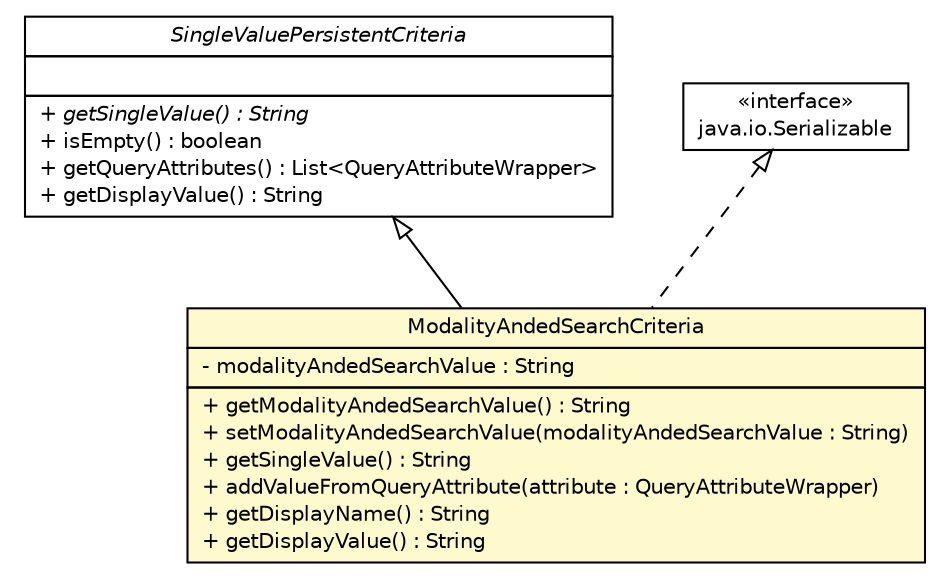 #!/usr/local/bin/dot
#
# Class diagram 
# Generated by UmlGraph version 4.8 (http://www.spinellis.gr/sw/umlgraph)
#

digraph G {
	edge [fontname="Helvetica",fontsize=10,labelfontname="Helvetica",labelfontsize=10];
	node [fontname="Helvetica",fontsize=10,shape=plaintext];
	// gov.nih.nci.ncia.criteria.ModalityAndedSearchCriteria
	c13693 [label=<<table border="0" cellborder="1" cellspacing="0" cellpadding="2" port="p" bgcolor="lemonChiffon" href="./ModalityAndedSearchCriteria.html">
		<tr><td><table border="0" cellspacing="0" cellpadding="1">
			<tr><td> ModalityAndedSearchCriteria </td></tr>
		</table></td></tr>
		<tr><td><table border="0" cellspacing="0" cellpadding="1">
			<tr><td align="left"> - modalityAndedSearchValue : String </td></tr>
		</table></td></tr>
		<tr><td><table border="0" cellspacing="0" cellpadding="1">
			<tr><td align="left"> + getModalityAndedSearchValue() : String </td></tr>
			<tr><td align="left"> + setModalityAndedSearchValue(modalityAndedSearchValue : String) </td></tr>
			<tr><td align="left"> + getSingleValue() : String </td></tr>
			<tr><td align="left"> + addValueFromQueryAttribute(attribute : QueryAttributeWrapper) </td></tr>
			<tr><td align="left"> + getDisplayName() : String </td></tr>
			<tr><td align="left"> + getDisplayValue() : String </td></tr>
		</table></td></tr>
		</table>>, fontname="Helvetica", fontcolor="black", fontsize=10.0];
	// gov.nih.nci.ncia.criteria.SingleValuePersistentCriteria
	c13704 [label=<<table border="0" cellborder="1" cellspacing="0" cellpadding="2" port="p" href="./SingleValuePersistentCriteria.html">
		<tr><td><table border="0" cellspacing="0" cellpadding="1">
			<tr><td><font face="Helvetica-Oblique"> SingleValuePersistentCriteria </font></td></tr>
		</table></td></tr>
		<tr><td><table border="0" cellspacing="0" cellpadding="1">
			<tr><td align="left">  </td></tr>
		</table></td></tr>
		<tr><td><table border="0" cellspacing="0" cellpadding="1">
			<tr><td align="left"><font face="Helvetica-Oblique" point-size="10.0"> + getSingleValue() : String </font></td></tr>
			<tr><td align="left"> + isEmpty() : boolean </td></tr>
			<tr><td align="left"> + getQueryAttributes() : List&lt;QueryAttributeWrapper&gt; </td></tr>
			<tr><td align="left"> + getDisplayValue() : String </td></tr>
		</table></td></tr>
		</table>>, fontname="Helvetica", fontcolor="black", fontsize=10.0];
	//gov.nih.nci.ncia.criteria.ModalityAndedSearchCriteria extends gov.nih.nci.ncia.criteria.SingleValuePersistentCriteria
	c13704:p -> c13693:p [dir=back,arrowtail=empty];
	//gov.nih.nci.ncia.criteria.ModalityAndedSearchCriteria implements java.io.Serializable
	c13918:p -> c13693:p [dir=back,arrowtail=empty,style=dashed];
	// java.io.Serializable
	c13918 [label=<<table border="0" cellborder="1" cellspacing="0" cellpadding="2" port="p" href="http://java.sun.com/j2se/1.4.2/docs/api/java/io/Serializable.html">
		<tr><td><table border="0" cellspacing="0" cellpadding="1">
			<tr><td> &laquo;interface&raquo; </td></tr>
			<tr><td> java.io.Serializable </td></tr>
		</table></td></tr>
		</table>>, fontname="Helvetica", fontcolor="black", fontsize=10.0];
}

